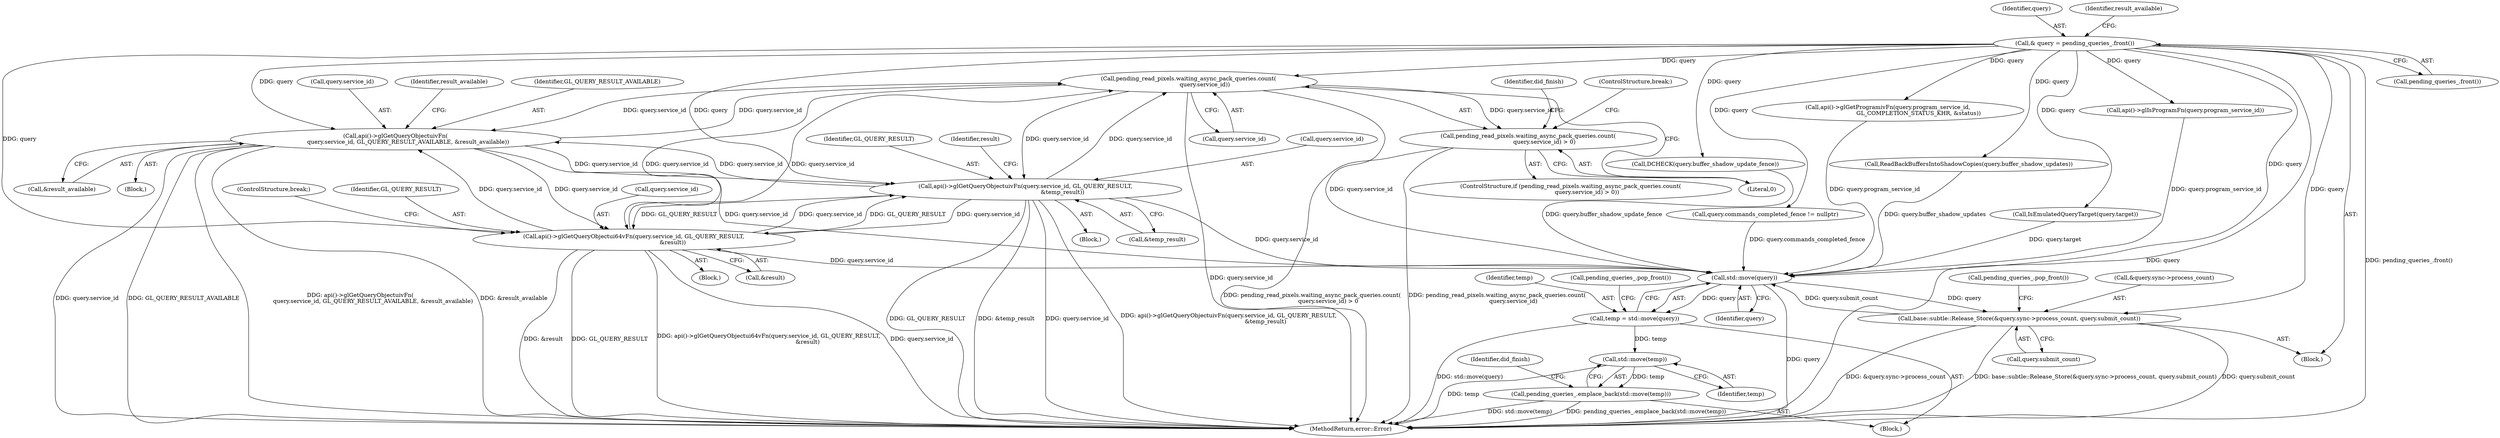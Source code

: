 digraph "0_Chrome_a4150b688a754d3d10d2ca385155b1c95d77d6ae_3@API" {
"1000173" [label="(Call,pending_read_pixels.waiting_async_pack_queries.count(\n                  query.service_id))"];
"1000290" [label="(Call,api()->glGetQueryObjectuivFn(\n              query.service_id, GL_QUERY_RESULT_AVAILABLE, &result_available))"];
"1000114" [label="(Call,& query = pending_queries_.front())"];
"1000320" [label="(Call,api()->glGetQueryObjectuivFn(query.service_id, GL_QUERY_RESULT,\n                                         &temp_result))"];
"1000307" [label="(Call,api()->glGetQueryObjectui64vFn(query.service_id, GL_QUERY_RESULT,\n                                           &result))"];
"1000173" [label="(Call,pending_read_pixels.waiting_async_pack_queries.count(\n                  query.service_id))"];
"1000172" [label="(Call,pending_read_pixels.waiting_async_pack_queries.count(\n                  query.service_id) > 0)"];
"1000253" [label="(Call,std::move(query))"];
"1000251" [label="(Call,temp = std::move(query))"];
"1000257" [label="(Call,std::move(temp))"];
"1000256" [label="(Call,pending_queries_.emplace_back(std::move(temp)))"];
"1000343" [label="(Call,base::subtle::Release_Store(&query.sync->process_count, query.submit_count))"];
"1000234" [label="(Call,api()->glGetProgramivFn(query.program_service_id,\n                                  GL_COMPLETION_STATUS_KHR, &status))"];
"1000321" [label="(Call,query.service_id)"];
"1000258" [label="(Identifier,temp)"];
"1000312" [label="(Call,&result)"];
"1000112" [label="(Block,)"];
"1000254" [label="(Identifier,query)"];
"1000116" [label="(Call,pending_queries_.front())"];
"1000174" [label="(Call,query.service_id)"];
"1000252" [label="(Identifier,temp)"];
"1000255" [label="(Call,pending_queries_.pop_front())"];
"1000353" [label="(Call,pending_queries_.pop_front())"];
"1000114" [label="(Call,& query = pending_queries_.front())"];
"1000200" [label="(Call,ReadBackBuffersIntoShadowCopies(query.buffer_shadow_updates))"];
"1000320" [label="(Call,api()->glGetQueryObjectuivFn(query.service_id, GL_QUERY_RESULT,\n                                         &temp_result))"];
"1000291" [label="(Call,query.service_id)"];
"1000343" [label="(Call,base::subtle::Release_Store(&query.sync->process_count, query.submit_count))"];
"1000261" [label="(Identifier,did_finish)"];
"1000295" [label="(Call,&result_available)"];
"1000344" [label="(Call,&query.sync->process_count)"];
"1000324" [label="(Identifier,GL_QUERY_RESULT)"];
"1000289" [label="(Block,)"];
"1000315" [label="(Block,)"];
"1000251" [label="(Call,temp = std::move(query))"];
"1000181" [label="(Identifier,did_finish)"];
"1000257" [label="(Call,std::move(temp))"];
"1000249" [label="(Block,)"];
"1000115" [label="(Identifier,query)"];
"1000119" [label="(Identifier,result_available)"];
"1000330" [label="(ControlStructure,break;)"];
"1000299" [label="(Identifier,result_available)"];
"1000189" [label="(ControlStructure,break;)"];
"1000363" [label="(MethodReturn,error::Error)"];
"1000328" [label="(Identifier,result)"];
"1000350" [label="(Call,query.submit_count)"];
"1000172" [label="(Call,pending_read_pixels.waiting_async_pack_queries.count(\n                  query.service_id) > 0)"];
"1000290" [label="(Call,api()->glGetQueryObjectuivFn(\n              query.service_id, GL_QUERY_RESULT_AVAILABLE, &result_available))"];
"1000294" [label="(Identifier,GL_QUERY_RESULT_AVAILABLE)"];
"1000311" [label="(Identifier,GL_QUERY_RESULT)"];
"1000308" [label="(Call,query.service_id)"];
"1000278" [label="(Call,IsEmulatedQueryTarget(query.target))"];
"1000171" [label="(ControlStructure,if (pending_read_pixels.waiting_async_pack_queries.count(\n                  query.service_id) > 0))"];
"1000256" [label="(Call,pending_queries_.emplace_back(std::move(temp)))"];
"1000173" [label="(Call,pending_read_pixels.waiting_async_pack_queries.count(\n                  query.service_id))"];
"1000325" [label="(Call,&temp_result)"];
"1000253" [label="(Call,std::move(query))"];
"1000224" [label="(Call,api()->glIsProgramFn(query.program_service_id))"];
"1000191" [label="(Call,DCHECK(query.buffer_shadow_update_fence))"];
"1000307" [label="(Call,api()->glGetQueryObjectui64vFn(query.service_id, GL_QUERY_RESULT,\n                                           &result))"];
"1000177" [label="(Literal,0)"];
"1000132" [label="(Call,query.commands_completed_fence != nullptr)"];
"1000306" [label="(Block,)"];
"1000173" -> "1000172"  [label="AST: "];
"1000173" -> "1000174"  [label="CFG: "];
"1000174" -> "1000173"  [label="AST: "];
"1000177" -> "1000173"  [label="CFG: "];
"1000173" -> "1000363"  [label="DDG: query.service_id"];
"1000173" -> "1000172"  [label="DDG: query.service_id"];
"1000290" -> "1000173"  [label="DDG: query.service_id"];
"1000114" -> "1000173"  [label="DDG: query"];
"1000320" -> "1000173"  [label="DDG: query.service_id"];
"1000307" -> "1000173"  [label="DDG: query.service_id"];
"1000173" -> "1000253"  [label="DDG: query.service_id"];
"1000173" -> "1000290"  [label="DDG: query.service_id"];
"1000173" -> "1000307"  [label="DDG: query.service_id"];
"1000173" -> "1000320"  [label="DDG: query.service_id"];
"1000290" -> "1000289"  [label="AST: "];
"1000290" -> "1000295"  [label="CFG: "];
"1000291" -> "1000290"  [label="AST: "];
"1000294" -> "1000290"  [label="AST: "];
"1000295" -> "1000290"  [label="AST: "];
"1000299" -> "1000290"  [label="CFG: "];
"1000290" -> "1000363"  [label="DDG: query.service_id"];
"1000290" -> "1000363"  [label="DDG: GL_QUERY_RESULT_AVAILABLE"];
"1000290" -> "1000363"  [label="DDG: api()->glGetQueryObjectuivFn(\n              query.service_id, GL_QUERY_RESULT_AVAILABLE, &result_available)"];
"1000290" -> "1000363"  [label="DDG: &result_available"];
"1000290" -> "1000253"  [label="DDG: query.service_id"];
"1000114" -> "1000290"  [label="DDG: query"];
"1000320" -> "1000290"  [label="DDG: query.service_id"];
"1000307" -> "1000290"  [label="DDG: query.service_id"];
"1000290" -> "1000307"  [label="DDG: query.service_id"];
"1000290" -> "1000320"  [label="DDG: query.service_id"];
"1000114" -> "1000112"  [label="AST: "];
"1000114" -> "1000116"  [label="CFG: "];
"1000115" -> "1000114"  [label="AST: "];
"1000116" -> "1000114"  [label="AST: "];
"1000119" -> "1000114"  [label="CFG: "];
"1000114" -> "1000363"  [label="DDG: query"];
"1000114" -> "1000363"  [label="DDG: pending_queries_.front()"];
"1000114" -> "1000132"  [label="DDG: query"];
"1000114" -> "1000191"  [label="DDG: query"];
"1000114" -> "1000200"  [label="DDG: query"];
"1000114" -> "1000224"  [label="DDG: query"];
"1000114" -> "1000234"  [label="DDG: query"];
"1000114" -> "1000253"  [label="DDG: query"];
"1000114" -> "1000278"  [label="DDG: query"];
"1000114" -> "1000307"  [label="DDG: query"];
"1000114" -> "1000320"  [label="DDG: query"];
"1000114" -> "1000343"  [label="DDG: query"];
"1000320" -> "1000315"  [label="AST: "];
"1000320" -> "1000325"  [label="CFG: "];
"1000321" -> "1000320"  [label="AST: "];
"1000324" -> "1000320"  [label="AST: "];
"1000325" -> "1000320"  [label="AST: "];
"1000328" -> "1000320"  [label="CFG: "];
"1000320" -> "1000363"  [label="DDG: GL_QUERY_RESULT"];
"1000320" -> "1000363"  [label="DDG: &temp_result"];
"1000320" -> "1000363"  [label="DDG: query.service_id"];
"1000320" -> "1000363"  [label="DDG: api()->glGetQueryObjectuivFn(query.service_id, GL_QUERY_RESULT,\n                                         &temp_result)"];
"1000320" -> "1000253"  [label="DDG: query.service_id"];
"1000320" -> "1000307"  [label="DDG: query.service_id"];
"1000320" -> "1000307"  [label="DDG: GL_QUERY_RESULT"];
"1000307" -> "1000320"  [label="DDG: query.service_id"];
"1000307" -> "1000320"  [label="DDG: GL_QUERY_RESULT"];
"1000307" -> "1000306"  [label="AST: "];
"1000307" -> "1000312"  [label="CFG: "];
"1000308" -> "1000307"  [label="AST: "];
"1000311" -> "1000307"  [label="AST: "];
"1000312" -> "1000307"  [label="AST: "];
"1000330" -> "1000307"  [label="CFG: "];
"1000307" -> "1000363"  [label="DDG: &result"];
"1000307" -> "1000363"  [label="DDG: GL_QUERY_RESULT"];
"1000307" -> "1000363"  [label="DDG: api()->glGetQueryObjectui64vFn(query.service_id, GL_QUERY_RESULT,\n                                           &result)"];
"1000307" -> "1000363"  [label="DDG: query.service_id"];
"1000307" -> "1000253"  [label="DDG: query.service_id"];
"1000172" -> "1000171"  [label="AST: "];
"1000172" -> "1000177"  [label="CFG: "];
"1000177" -> "1000172"  [label="AST: "];
"1000181" -> "1000172"  [label="CFG: "];
"1000189" -> "1000172"  [label="CFG: "];
"1000172" -> "1000363"  [label="DDG: pending_read_pixels.waiting_async_pack_queries.count(\n                  query.service_id) > 0"];
"1000172" -> "1000363"  [label="DDG: pending_read_pixels.waiting_async_pack_queries.count(\n                  query.service_id)"];
"1000253" -> "1000251"  [label="AST: "];
"1000253" -> "1000254"  [label="CFG: "];
"1000254" -> "1000253"  [label="AST: "];
"1000251" -> "1000253"  [label="CFG: "];
"1000253" -> "1000363"  [label="DDG: query"];
"1000253" -> "1000251"  [label="DDG: query"];
"1000224" -> "1000253"  [label="DDG: query.program_service_id"];
"1000200" -> "1000253"  [label="DDG: query.buffer_shadow_updates"];
"1000234" -> "1000253"  [label="DDG: query.program_service_id"];
"1000132" -> "1000253"  [label="DDG: query.commands_completed_fence"];
"1000343" -> "1000253"  [label="DDG: query.submit_count"];
"1000278" -> "1000253"  [label="DDG: query.target"];
"1000191" -> "1000253"  [label="DDG: query.buffer_shadow_update_fence"];
"1000253" -> "1000343"  [label="DDG: query"];
"1000251" -> "1000249"  [label="AST: "];
"1000252" -> "1000251"  [label="AST: "];
"1000255" -> "1000251"  [label="CFG: "];
"1000251" -> "1000363"  [label="DDG: std::move(query)"];
"1000251" -> "1000257"  [label="DDG: temp"];
"1000257" -> "1000256"  [label="AST: "];
"1000257" -> "1000258"  [label="CFG: "];
"1000258" -> "1000257"  [label="AST: "];
"1000256" -> "1000257"  [label="CFG: "];
"1000257" -> "1000363"  [label="DDG: temp"];
"1000257" -> "1000256"  [label="DDG: temp"];
"1000256" -> "1000249"  [label="AST: "];
"1000261" -> "1000256"  [label="CFG: "];
"1000256" -> "1000363"  [label="DDG: std::move(temp)"];
"1000256" -> "1000363"  [label="DDG: pending_queries_.emplace_back(std::move(temp))"];
"1000343" -> "1000112"  [label="AST: "];
"1000343" -> "1000350"  [label="CFG: "];
"1000344" -> "1000343"  [label="AST: "];
"1000350" -> "1000343"  [label="AST: "];
"1000353" -> "1000343"  [label="CFG: "];
"1000343" -> "1000363"  [label="DDG: &query.sync->process_count"];
"1000343" -> "1000363"  [label="DDG: base::subtle::Release_Store(&query.sync->process_count, query.submit_count)"];
"1000343" -> "1000363"  [label="DDG: query.submit_count"];
}
